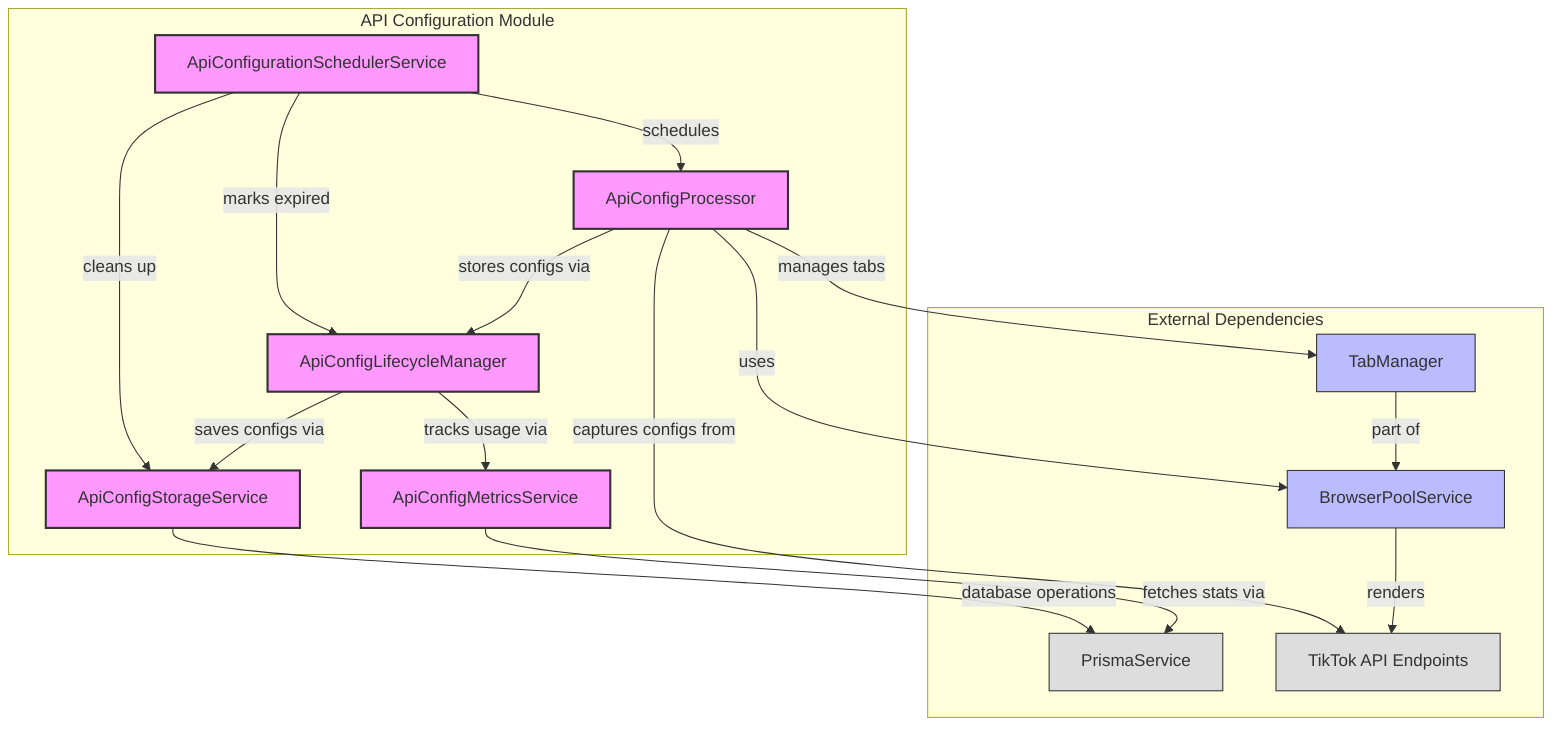 flowchart TB
    subgraph "API Configuration Module"
        Scheduler[ApiConfigurationSchedulerService]
        Processor[ApiConfigProcessor]
        Lifecycle[ApiConfigLifecycleManager]
        Storage[ApiConfigStorageService]
        Metrics[ApiConfigMetricsService]
    end

    subgraph "External Dependencies"
        Browser[BrowserPoolService]
        Tab[TabManager]
        Prisma[PrismaService]
        TikTok[TikTok API Endpoints]
    end

    %% Scheduler relationships
    Scheduler -->|schedules| Processor
    Scheduler -->|marks expired| Lifecycle
    Scheduler -->|cleans up| Storage

    %% Processor relationships
    Processor -->|captures configs from| TikTok
    Processor -->|uses| Browser
    Processor -->|manages tabs| Tab
    Processor -->|stores configs via| Lifecycle

    %% Lifecycle relationships
    Lifecycle -->|saves configs via| Storage
    Lifecycle -->|tracks usage via| Metrics

    %% Storage relationships
    Storage -->|database operations| Prisma

    %% Metrics relationships
    Metrics -->|fetches stats via| Prisma

    %% External system interactions
    Browser -->|renders| TikTok
    Tab -->|part of| Browser

    classDef primary fill:#f9f,stroke:#333,stroke-width:2px;
    classDef secondary fill:#bbf,stroke:#333,stroke-width:1px;
    classDef external fill:#ddd,stroke:#333,stroke-width:1px;

    class Scheduler,Processor,Lifecycle,Storage,Metrics primary;
    class Browser,Tab secondary;
    class Prisma,TikTok external;